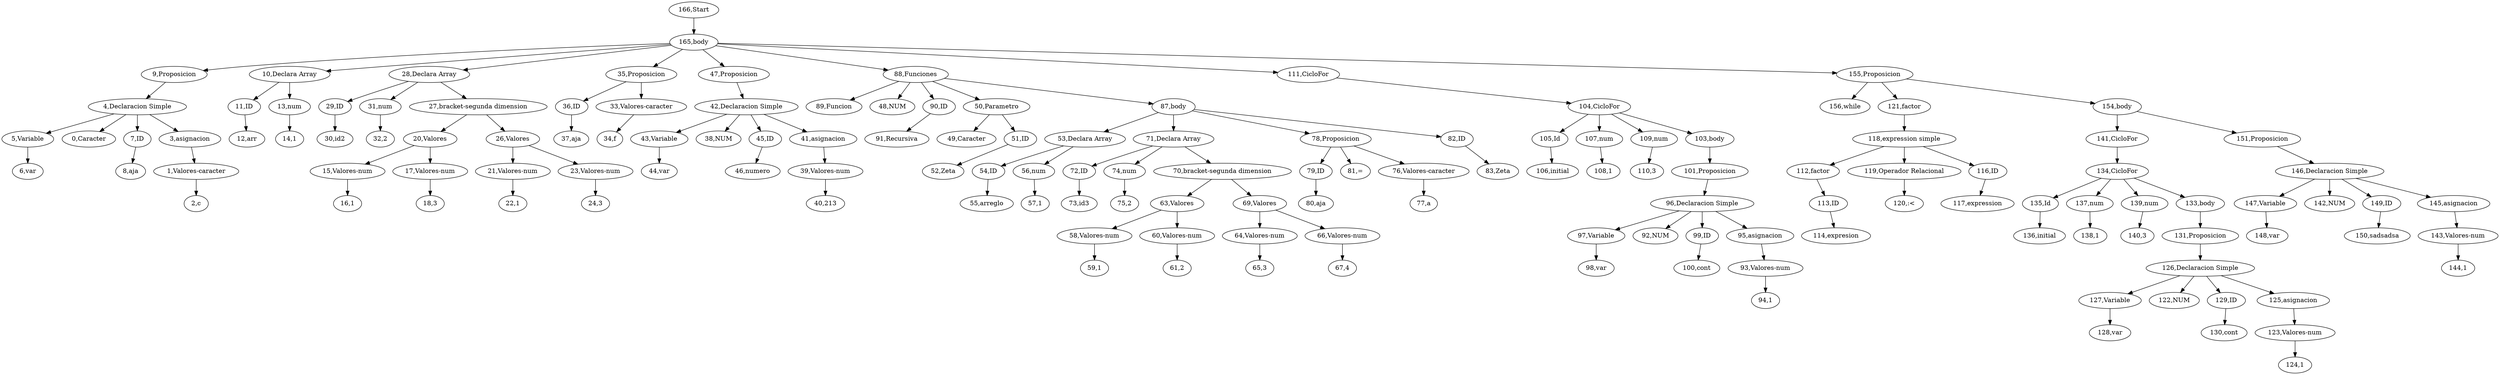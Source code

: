 digraph {
"166,Start" -> "165,body";
"165,body" -> "9,Proposicion";
"9,Proposicion" -> "4,Declaracion Simple";
"4,Declaracion Simple" -> "5,Variable";
"5,Variable" -> "6,var";
"4,Declaracion Simple" -> "0,Caracter";
"4,Declaracion Simple" -> "7,ID";
"7,ID" -> "8,aja";
"4,Declaracion Simple" -> "3,asignacion";
"3,asignacion" -> "1,Valores-caracter";
"1,Valores-caracter" -> "2,c";
"165,body" -> "10,Declara Array";
"10,Declara Array" -> "11,ID";
"11,ID" -> "12,arr";
"10,Declara Array" -> "13,num";
"13,num" -> "14,1";
"165,body" -> "28,Declara Array";
"28,Declara Array" -> "29,ID";
"29,ID" -> "30,id2";
"28,Declara Array" -> "31,num";
"31,num" -> "32,2";
"28,Declara Array" -> "27,bracket-segunda dimension";
"27,bracket-segunda dimension" -> "20,Valores";
"20,Valores" -> "15,Valores-num";
"15,Valores-num" -> "16,1";
"20,Valores" -> "17,Valores-num";
"17,Valores-num" -> "18,3";
"27,bracket-segunda dimension" -> "26,Valores";
"26,Valores" -> "21,Valores-num";
"21,Valores-num" -> "22,1";
"26,Valores" -> "23,Valores-num";
"23,Valores-num" -> "24,3";
"165,body" -> "35,Proposicion";
"35,Proposicion" -> "36,ID";
"36,ID" -> "37,aja";
"35,Proposicion" -> "33,Valores-caracter";
"33,Valores-caracter" -> "34,f";
"165,body" -> "47,Proposicion";
"47,Proposicion" -> "42,Declaracion Simple";
"42,Declaracion Simple" -> "43,Variable";
"43,Variable" -> "44,var";
"42,Declaracion Simple" -> "38,NUM";
"42,Declaracion Simple" -> "45,ID";
"45,ID" -> "46,numero";
"42,Declaracion Simple" -> "41,asignacion";
"41,asignacion" -> "39,Valores-num";
"39,Valores-num" -> "40,213";
"165,body" -> "88,Funciones";
"88,Funciones" -> "89,Funcion";
"88,Funciones" -> "48,NUM";
"88,Funciones" -> "90,ID";
"90,ID" -> "91,Recursiva";
"88,Funciones" -> "50,Parametro";
"50,Parametro" -> "49,Caracter";
"50,Parametro" -> "51,ID";
"51,ID" -> "52,Zeta";
"88,Funciones" -> "87,body";
"87,body" -> "53,Declara Array";
"53,Declara Array" -> "54,ID";
"54,ID" -> "55,arreglo";
"53,Declara Array" -> "56,num";
"56,num" -> "57,1";
"87,body" -> "71,Declara Array";
"71,Declara Array" -> "72,ID";
"72,ID" -> "73,id3";
"71,Declara Array" -> "74,num";
"74,num" -> "75,2";
"71,Declara Array" -> "70,bracket-segunda dimension";
"70,bracket-segunda dimension" -> "63,Valores";
"63,Valores" -> "58,Valores-num";
"58,Valores-num" -> "59,1";
"63,Valores" -> "60,Valores-num";
"60,Valores-num" -> "61,2";
"70,bracket-segunda dimension" -> "69,Valores";
"69,Valores" -> "64,Valores-num";
"64,Valores-num" -> "65,3";
"69,Valores" -> "66,Valores-num";
"66,Valores-num" -> "67,4";
"87,body" -> "78,Proposicion";
"78,Proposicion" -> "79,ID";
"79,ID" -> "80,aja";
"78,Proposicion" -> "81,=";
"78,Proposicion" -> "76,Valores-caracter";
"76,Valores-caracter" -> "77,a";
"87,body" -> "82,ID";
"82,ID" -> "83,Zeta";
"165,body" -> "111,CicloFor";
"111,CicloFor" -> "104,CicloFor";
"104,CicloFor" -> "105,Id";
"105,Id" -> "106,initial";
"104,CicloFor" -> "107,num";
"107,num" -> "108,1";
"104,CicloFor" -> "109,num";
"109,num" -> "110,3";
"104,CicloFor" -> "103,body";
"103,body" -> "101,Proposicion";
"101,Proposicion" -> "96,Declaracion Simple";
"96,Declaracion Simple" -> "97,Variable";
"97,Variable" -> "98,var";
"96,Declaracion Simple" -> "92,NUM";
"96,Declaracion Simple" -> "99,ID";
"99,ID" -> "100,cont";
"96,Declaracion Simple" -> "95,asignacion";
"95,asignacion" -> "93,Valores-num";
"93,Valores-num" -> "94,1";
"165,body" -> "155,Proposicion";
"155,Proposicion" -> "156,while";
"155,Proposicion" -> "121,factor";
"121,factor" -> "118,expression simple";
"118,expression simple" -> "112,factor";
"112,factor" -> "113,ID";
"113,ID" -> "114,expresion";
"118,expression simple" -> "119,Operador Relacional";
"119,Operador Relacional" -> "120,:<";
"118,expression simple" -> "116,ID";
"116,ID" -> "117,expression";
"155,Proposicion" -> "154,body";
"154,body" -> "141,CicloFor";
"141,CicloFor" -> "134,CicloFor";
"134,CicloFor" -> "135,Id";
"135,Id" -> "136,initial";
"134,CicloFor" -> "137,num";
"137,num" -> "138,1";
"134,CicloFor" -> "139,num";
"139,num" -> "140,3";
"134,CicloFor" -> "133,body";
"133,body" -> "131,Proposicion";
"131,Proposicion" -> "126,Declaracion Simple";
"126,Declaracion Simple" -> "127,Variable";
"127,Variable" -> "128,var";
"126,Declaracion Simple" -> "122,NUM";
"126,Declaracion Simple" -> "129,ID";
"129,ID" -> "130,cont";
"126,Declaracion Simple" -> "125,asignacion";
"125,asignacion" -> "123,Valores-num";
"123,Valores-num" -> "124,1";
"154,body" -> "151,Proposicion";
"151,Proposicion" -> "146,Declaracion Simple";
"146,Declaracion Simple" -> "147,Variable";
"147,Variable" -> "148,var";
"146,Declaracion Simple" -> "142,NUM";
"146,Declaracion Simple" -> "149,ID";
"149,ID" -> "150,sadsadsa";
"146,Declaracion Simple" -> "145,asignacion";
"145,asignacion" -> "143,Valores-num";
"143,Valores-num" -> "144,1";

}
